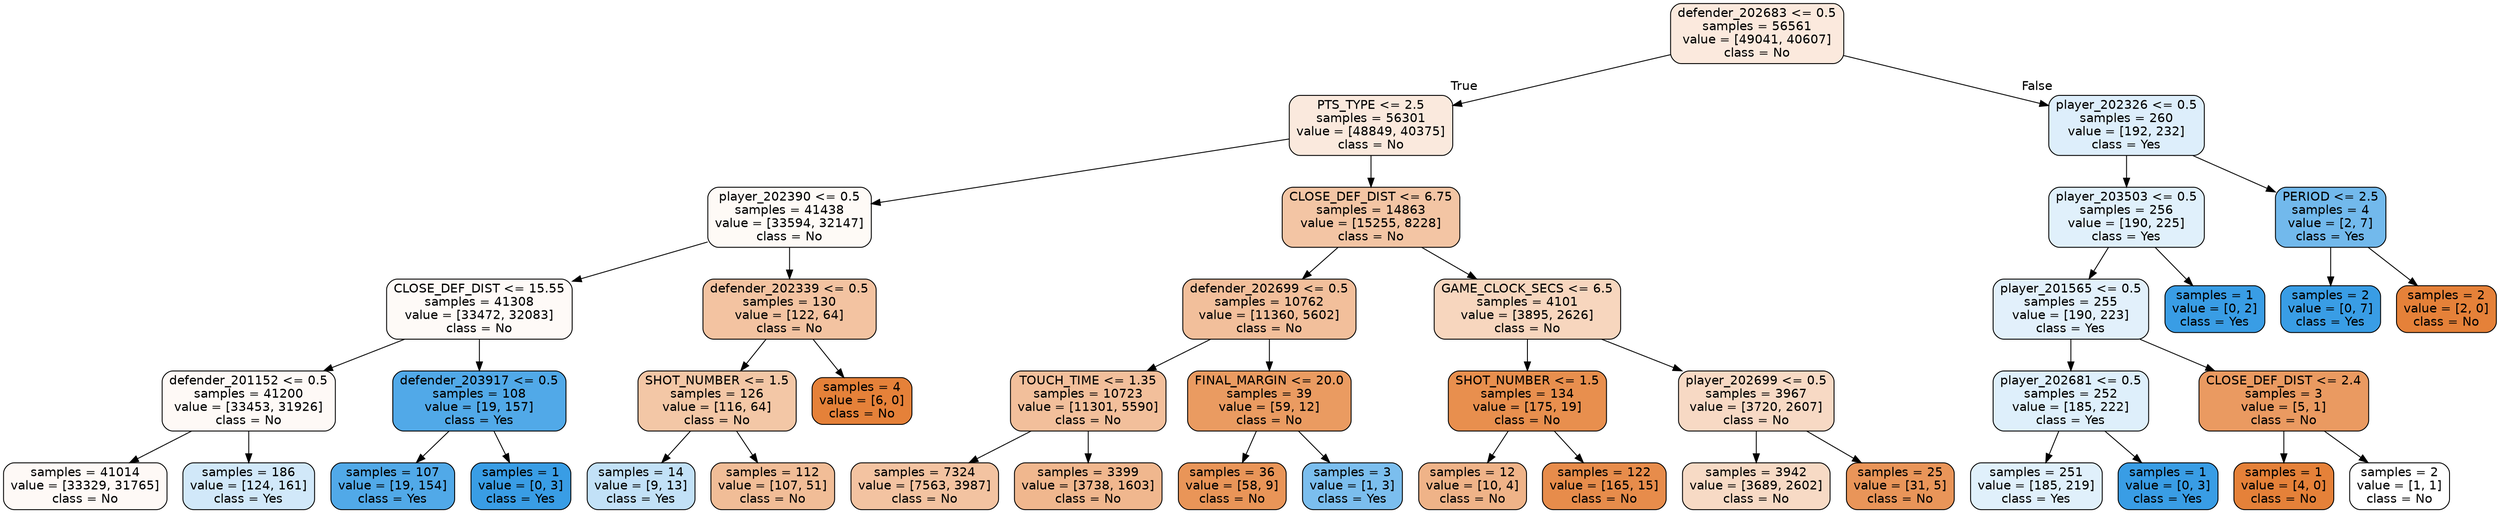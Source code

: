 digraph Tree {
node [shape=box, style="filled, rounded", color="black", fontname=helvetica] ;
edge [fontname=helvetica] ;
0 [label="defender_202683 <= 0.5\nsamples = 56561\nvalue = [49041, 40607]\nclass = No", fillcolor="#fbe9dd"] ;
1 [label="PTS_TYPE <= 2.5\nsamples = 56301\nvalue = [48849, 40375]\nclass = No", fillcolor="#fae9dd"] ;
0 -> 1 [labeldistance=2.5, labelangle=45, headlabel="True"] ;
2 [label="player_202390 <= 0.5\nsamples = 41438\nvalue = [33594, 32147]\nclass = No", fillcolor="#fefaf6"] ;
1 -> 2 ;
3 [label="CLOSE_DEF_DIST <= 15.55\nsamples = 41308\nvalue = [33472, 32083]\nclass = No", fillcolor="#fefaf7"] ;
2 -> 3 ;
4 [label="defender_201152 <= 0.5\nsamples = 41200\nvalue = [33453, 31926]\nclass = No", fillcolor="#fef9f6"] ;
3 -> 4 ;
5 [label="samples = 41014\nvalue = [33329, 31765]\nclass = No", fillcolor="#fef9f6"] ;
4 -> 5 ;
6 [label="samples = 186\nvalue = [124, 161]\nclass = Yes", fillcolor="#d1e8f9"] ;
4 -> 6 ;
7 [label="defender_203917 <= 0.5\nsamples = 108\nvalue = [19, 157]\nclass = Yes", fillcolor="#51a9e8"] ;
3 -> 7 ;
8 [label="samples = 107\nvalue = [19, 154]\nclass = Yes", fillcolor="#51a9e8"] ;
7 -> 8 ;
9 [label="samples = 1\nvalue = [0, 3]\nclass = Yes", fillcolor="#399de5"] ;
7 -> 9 ;
10 [label="defender_202339 <= 0.5\nsamples = 130\nvalue = [122, 64]\nclass = No", fillcolor="#f3c3a1"] ;
2 -> 10 ;
11 [label="SHOT_NUMBER <= 1.5\nsamples = 126\nvalue = [116, 64]\nclass = No", fillcolor="#f3c7a6"] ;
10 -> 11 ;
12 [label="samples = 14\nvalue = [9, 13]\nclass = Yes", fillcolor="#c2e1f7"] ;
11 -> 12 ;
13 [label="samples = 112\nvalue = [107, 51]\nclass = No", fillcolor="#f1bd97"] ;
11 -> 13 ;
14 [label="samples = 4\nvalue = [6, 0]\nclass = No", fillcolor="#e58139"] ;
10 -> 14 ;
15 [label="CLOSE_DEF_DIST <= 6.75\nsamples = 14863\nvalue = [15255, 8228]\nclass = No", fillcolor="#f3c5a4"] ;
1 -> 15 ;
16 [label="defender_202699 <= 0.5\nsamples = 10762\nvalue = [11360, 5602]\nclass = No", fillcolor="#f2bf9b"] ;
15 -> 16 ;
17 [label="TOUCH_TIME <= 1.35\nsamples = 10723\nvalue = [11301, 5590]\nclass = No", fillcolor="#f2bf9b"] ;
16 -> 17 ;
18 [label="samples = 7324\nvalue = [7563, 3987]\nclass = No", fillcolor="#f3c3a1"] ;
17 -> 18 ;
19 [label="samples = 3399\nvalue = [3738, 1603]\nclass = No", fillcolor="#f0b78e"] ;
17 -> 19 ;
20 [label="FINAL_MARGIN <= 20.0\nsamples = 39\nvalue = [59, 12]\nclass = No", fillcolor="#ea9b61"] ;
16 -> 20 ;
21 [label="samples = 36\nvalue = [58, 9]\nclass = No", fillcolor="#e99558"] ;
20 -> 21 ;
22 [label="samples = 3\nvalue = [1, 3]\nclass = Yes", fillcolor="#7bbeee"] ;
20 -> 22 ;
23 [label="GAME_CLOCK_SECS <= 6.5\nsamples = 4101\nvalue = [3895, 2626]\nclass = No", fillcolor="#f7d6be"] ;
15 -> 23 ;
24 [label="SHOT_NUMBER <= 1.5\nsamples = 134\nvalue = [175, 19]\nclass = No", fillcolor="#e88f4e"] ;
23 -> 24 ;
25 [label="samples = 12\nvalue = [10, 4]\nclass = No", fillcolor="#efb388"] ;
24 -> 25 ;
26 [label="samples = 122\nvalue = [165, 15]\nclass = No", fillcolor="#e78c4b"] ;
24 -> 26 ;
27 [label="player_202699 <= 0.5\nsamples = 3967\nvalue = [3720, 2607]\nclass = No", fillcolor="#f7d9c4"] ;
23 -> 27 ;
28 [label="samples = 3942\nvalue = [3689, 2602]\nclass = No", fillcolor="#f7dac5"] ;
27 -> 28 ;
29 [label="samples = 25\nvalue = [31, 5]\nclass = No", fillcolor="#e99559"] ;
27 -> 29 ;
30 [label="player_202326 <= 0.5\nsamples = 260\nvalue = [192, 232]\nclass = Yes", fillcolor="#ddeefb"] ;
0 -> 30 [labeldistance=2.5, labelangle=-45, headlabel="False"] ;
31 [label="player_203503 <= 0.5\nsamples = 256\nvalue = [190, 225]\nclass = Yes", fillcolor="#e0f0fb"] ;
30 -> 31 ;
32 [label="player_201565 <= 0.5\nsamples = 255\nvalue = [190, 223]\nclass = Yes", fillcolor="#e2f0fb"] ;
31 -> 32 ;
33 [label="player_202681 <= 0.5\nsamples = 252\nvalue = [185, 222]\nclass = Yes", fillcolor="#deeffb"] ;
32 -> 33 ;
34 [label="samples = 251\nvalue = [185, 219]\nclass = Yes", fillcolor="#e0f0fb"] ;
33 -> 34 ;
35 [label="samples = 1\nvalue = [0, 3]\nclass = Yes", fillcolor="#399de5"] ;
33 -> 35 ;
36 [label="CLOSE_DEF_DIST <= 2.4\nsamples = 3\nvalue = [5, 1]\nclass = No", fillcolor="#ea9a61"] ;
32 -> 36 ;
37 [label="samples = 1\nvalue = [4, 0]\nclass = No", fillcolor="#e58139"] ;
36 -> 37 ;
38 [label="samples = 2\nvalue = [1, 1]\nclass = No", fillcolor="#ffffff"] ;
36 -> 38 ;
39 [label="samples = 1\nvalue = [0, 2]\nclass = Yes", fillcolor="#399de5"] ;
31 -> 39 ;
40 [label="PERIOD <= 2.5\nsamples = 4\nvalue = [2, 7]\nclass = Yes", fillcolor="#72b9ec"] ;
30 -> 40 ;
41 [label="samples = 2\nvalue = [0, 7]\nclass = Yes", fillcolor="#399de5"] ;
40 -> 41 ;
42 [label="samples = 2\nvalue = [2, 0]\nclass = No", fillcolor="#e58139"] ;
40 -> 42 ;
}